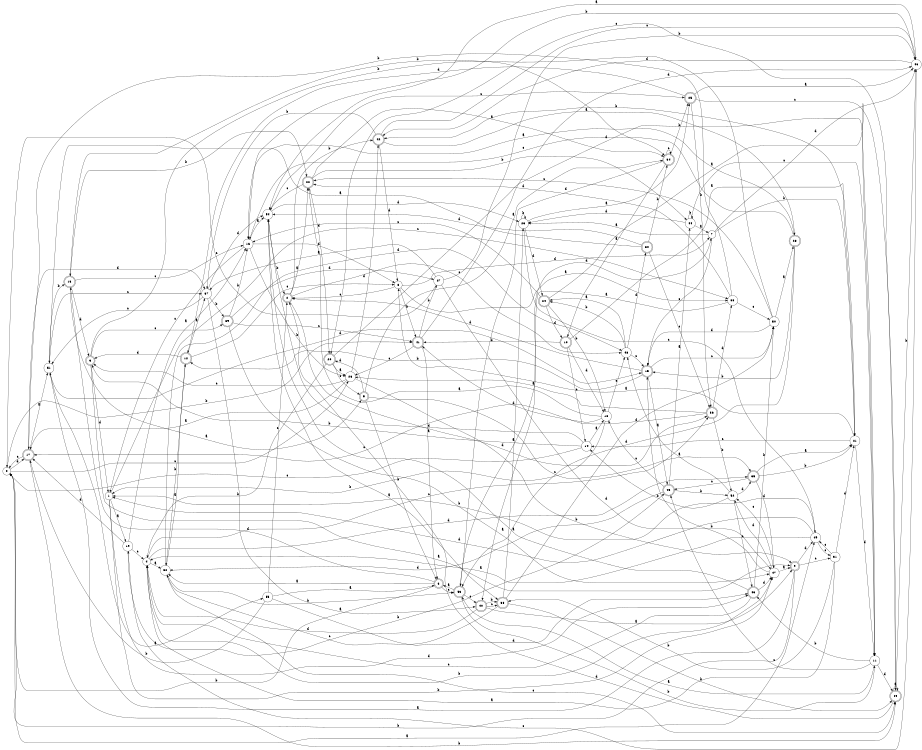 digraph n45_9 {
__start0 [label="" shape="none"];

rankdir=LR;
size="8,5";

s0 [style="filled", color="black", fillcolor="white" shape="circle", label="0"];
s1 [style="filled", color="black", fillcolor="white" shape="circle", label="1"];
s2 [style="rounded,filled", color="black", fillcolor="white" shape="doublecircle", label="2"];
s3 [style="rounded,filled", color="black", fillcolor="white" shape="doublecircle", label="3"];
s4 [style="filled", color="black", fillcolor="white" shape="circle", label="4"];
s5 [style="rounded,filled", color="black", fillcolor="white" shape="doublecircle", label="5"];
s6 [style="rounded,filled", color="black", fillcolor="white" shape="doublecircle", label="6"];
s7 [style="filled", color="black", fillcolor="white" shape="circle", label="7"];
s8 [style="filled", color="black", fillcolor="white" shape="circle", label="8"];
s9 [style="rounded,filled", color="black", fillcolor="white" shape="doublecircle", label="9"];
s10 [style="rounded,filled", color="black", fillcolor="white" shape="doublecircle", label="10"];
s11 [style="filled", color="black", fillcolor="white" shape="circle", label="11"];
s12 [style="rounded,filled", color="black", fillcolor="white" shape="doublecircle", label="12"];
s13 [style="rounded,filled", color="black", fillcolor="white" shape="doublecircle", label="13"];
s14 [style="filled", color="black", fillcolor="white" shape="circle", label="14"];
s15 [style="rounded,filled", color="black", fillcolor="white" shape="doublecircle", label="15"];
s16 [style="filled", color="black", fillcolor="white" shape="circle", label="16"];
s17 [style="rounded,filled", color="black", fillcolor="white" shape="doublecircle", label="17"];
s18 [style="filled", color="black", fillcolor="white" shape="circle", label="18"];
s19 [style="filled", color="black", fillcolor="white" shape="circle", label="19"];
s20 [style="rounded,filled", color="black", fillcolor="white" shape="doublecircle", label="20"];
s21 [style="filled", color="black", fillcolor="white" shape="circle", label="21"];
s22 [style="rounded,filled", color="black", fillcolor="white" shape="doublecircle", label="22"];
s23 [style="filled", color="black", fillcolor="white" shape="circle", label="23"];
s24 [style="rounded,filled", color="black", fillcolor="white" shape="doublecircle", label="24"];
s25 [style="rounded,filled", color="black", fillcolor="white" shape="doublecircle", label="25"];
s26 [style="filled", color="black", fillcolor="white" shape="circle", label="26"];
s27 [style="filled", color="black", fillcolor="white" shape="circle", label="27"];
s28 [style="rounded,filled", color="black", fillcolor="white" shape="doublecircle", label="28"];
s29 [style="rounded,filled", color="black", fillcolor="white" shape="doublecircle", label="29"];
s30 [style="rounded,filled", color="black", fillcolor="white" shape="doublecircle", label="30"];
s31 [style="filled", color="black", fillcolor="white" shape="circle", label="31"];
s32 [style="filled", color="black", fillcolor="white" shape="circle", label="32"];
s33 [style="filled", color="black", fillcolor="white" shape="circle", label="33"];
s34 [style="rounded,filled", color="black", fillcolor="white" shape="doublecircle", label="34"];
s35 [style="rounded,filled", color="black", fillcolor="white" shape="doublecircle", label="35"];
s36 [style="rounded,filled", color="black", fillcolor="white" shape="doublecircle", label="36"];
s37 [style="filled", color="black", fillcolor="white" shape="circle", label="37"];
s38 [style="rounded,filled", color="black", fillcolor="white" shape="doublecircle", label="38"];
s39 [style="rounded,filled", color="black", fillcolor="white" shape="doublecircle", label="39"];
s40 [style="rounded,filled", color="black", fillcolor="white" shape="doublecircle", label="40"];
s41 [style="rounded,filled", color="black", fillcolor="white" shape="doublecircle", label="41"];
s42 [style="rounded,filled", color="black", fillcolor="white" shape="doublecircle", label="42"];
s43 [style="rounded,filled", color="black", fillcolor="white" shape="doublecircle", label="43"];
s44 [style="filled", color="black", fillcolor="white" shape="circle", label="44"];
s45 [style="rounded,filled", color="black", fillcolor="white" shape="doublecircle", label="45"];
s46 [style="filled", color="black", fillcolor="white" shape="circle", label="46"];
s47 [style="filled", color="black", fillcolor="white" shape="circle", label="47"];
s48 [style="filled", color="black", fillcolor="white" shape="circle", label="48"];
s49 [style="filled", color="black", fillcolor="white" shape="circle", label="49"];
s50 [style="filled", color="black", fillcolor="white" shape="circle", label="50"];
s51 [style="filled", color="black", fillcolor="white" shape="circle", label="51"];
s52 [style="filled", color="black", fillcolor="white" shape="circle", label="52"];
s53 [style="rounded,filled", color="black", fillcolor="white" shape="doublecircle", label="53"];
s54 [style="filled", color="black", fillcolor="white" shape="circle", label="54"];
s55 [style="filled", color="black", fillcolor="white" shape="circle", label="55"];
s0 -> s49 [label="a"];
s0 -> s41 [label="b"];
s0 -> s26 [label="c"];
s0 -> s17 [label="d"];
s1 -> s19 [label="a"];
s1 -> s47 [label="b"];
s1 -> s33 [label="c"];
s1 -> s43 [label="d"];
s2 -> s22 [label="a"];
s2 -> s42 [label="b"];
s2 -> s48 [label="c"];
s2 -> s36 [label="d"];
s3 -> s9 [label="a"];
s3 -> s34 [label="b"];
s3 -> s39 [label="c"];
s3 -> s1 [label="d"];
s4 -> s32 [label="a"];
s4 -> s47 [label="b"];
s4 -> s36 [label="c"];
s4 -> s35 [label="d"];
s5 -> s34 [label="a"];
s5 -> s6 [label="b"];
s5 -> s35 [label="c"];
s5 -> s20 [label="d"];
s6 -> s32 [label="a"];
s6 -> s0 [label="b"];
s6 -> s53 [label="c"];
s6 -> s13 [label="d"];
s7 -> s23 [label="a"];
s7 -> s21 [label="b"];
s7 -> s15 [label="c"];
s7 -> s46 [label="d"];
s8 -> s33 [label="a"];
s8 -> s41 [label="b"];
s8 -> s2 [label="c"];
s8 -> s7 [label="d"];
s9 -> s51 [label="a"];
s9 -> s0 [label="b"];
s9 -> s31 [label="c"];
s9 -> s49 [label="d"];
s10 -> s21 [label="a"];
s10 -> s41 [label="b"];
s10 -> s14 [label="c"];
s10 -> s18 [label="d"];
s11 -> s53 [label="a"];
s11 -> s43 [label="b"];
s11 -> s45 [label="c"];
s11 -> s29 [label="d"];
s12 -> s37 [label="a"];
s12 -> s32 [label="b"];
s12 -> s8 [label="c"];
s12 -> s3 [label="d"];
s13 -> s5 [label="a"];
s13 -> s22 [label="b"];
s13 -> s16 [label="c"];
s13 -> s3 [label="d"];
s14 -> s18 [label="a"];
s14 -> s3 [label="b"];
s14 -> s0 [label="c"];
s14 -> s54 [label="d"];
s15 -> s45 [label="a"];
s15 -> s12 [label="b"];
s15 -> s50 [label="c"];
s15 -> s2 [label="d"];
s16 -> s54 [label="a"];
s16 -> s26 [label="b"];
s16 -> s1 [label="c"];
s16 -> s8 [label="d"];
s17 -> s51 [label="a"];
s17 -> s29 [label="b"];
s17 -> s0 [label="c"];
s17 -> s37 [label="d"];
s18 -> s22 [label="a"];
s18 -> s1 [label="b"];
s18 -> s48 [label="c"];
s18 -> s41 [label="d"];
s19 -> s16 [label="a"];
s19 -> s45 [label="b"];
s19 -> s4 [label="c"];
s19 -> s17 [label="d"];
s20 -> s26 [label="a"];
s20 -> s4 [label="b"];
s20 -> s5 [label="c"];
s20 -> s11 [label="d"];
s21 -> s8 [label="a"];
s21 -> s42 [label="b"];
s21 -> s14 [label="c"];
s21 -> s11 [label="d"];
s22 -> s34 [label="a"];
s22 -> s44 [label="b"];
s22 -> s54 [label="c"];
s22 -> s20 [label="d"];
s23 -> s25 [label="a"];
s23 -> s23 [label="b"];
s23 -> s49 [label="c"];
s23 -> s24 [label="d"];
s24 -> s11 [label="a"];
s24 -> s18 [label="b"];
s24 -> s16 [label="c"];
s24 -> s10 [label="d"];
s25 -> s46 [label="a"];
s25 -> s36 [label="b"];
s25 -> s29 [label="c"];
s25 -> s12 [label="d"];
s26 -> s17 [label="a"];
s26 -> s9 [label="b"];
s26 -> s3 [label="c"];
s26 -> s42 [label="d"];
s27 -> s37 [label="a"];
s27 -> s46 [label="b"];
s27 -> s0 [label="c"];
s27 -> s47 [label="d"];
s28 -> s16 [label="a"];
s28 -> s15 [label="b"];
s28 -> s16 [label="c"];
s28 -> s53 [label="d"];
s29 -> s29 [label="a"];
s29 -> s46 [label="b"];
s29 -> s20 [label="c"];
s29 -> s2 [label="d"];
s30 -> s51 [label="a"];
s30 -> s34 [label="b"];
s30 -> s36 [label="c"];
s30 -> s54 [label="d"];
s31 -> s4 [label="a"];
s31 -> s38 [label="b"];
s31 -> s49 [label="c"];
s31 -> s21 [label="d"];
s32 -> s12 [label="a"];
s32 -> s53 [label="b"];
s32 -> s29 [label="c"];
s32 -> s48 [label="d"];
s33 -> s40 [label="a"];
s33 -> s17 [label="b"];
s33 -> s50 [label="c"];
s33 -> s22 [label="d"];
s34 -> s10 [label="a"];
s34 -> s25 [label="b"];
s34 -> s34 [label="c"];
s34 -> s53 [label="d"];
s35 -> s21 [label="a"];
s35 -> s21 [label="b"];
s35 -> s45 [label="c"];
s35 -> s47 [label="d"];
s36 -> s26 [label="a"];
s36 -> s52 [label="b"];
s36 -> s17 [label="c"];
s36 -> s33 [label="d"];
s37 -> s40 [label="a"];
s37 -> s39 [label="b"];
s37 -> s51 [label="c"];
s37 -> s54 [label="d"];
s38 -> s23 [label="a"];
s38 -> s29 [label="b"];
s38 -> s32 [label="c"];
s38 -> s50 [label="d"];
s39 -> s47 [label="a"];
s39 -> s16 [label="b"];
s39 -> s41 [label="c"];
s39 -> s27 [label="d"];
s40 -> s9 [label="a"];
s40 -> s38 [label="b"];
s40 -> s38 [label="c"];
s40 -> s4 [label="d"];
s41 -> s6 [label="a"];
s41 -> s27 [label="b"];
s41 -> s26 [label="c"];
s41 -> s46 [label="d"];
s42 -> s28 [label="a"];
s42 -> s37 [label="b"];
s42 -> s46 [label="c"];
s42 -> s8 [label="d"];
s43 -> s54 [label="a"];
s43 -> s50 [label="b"];
s43 -> s4 [label="c"];
s43 -> s47 [label="d"];
s44 -> s7 [label="a"];
s44 -> s44 [label="b"];
s44 -> s11 [label="c"];
s44 -> s23 [label="d"];
s45 -> s44 [label="a"];
s45 -> s52 [label="b"];
s45 -> s18 [label="c"];
s45 -> s32 [label="d"];
s46 -> s54 [label="a"];
s46 -> s16 [label="b"];
s46 -> s19 [label="c"];
s46 -> s42 [label="d"];
s47 -> s9 [label="a"];
s47 -> s15 [label="b"];
s47 -> s52 [label="c"];
s47 -> s52 [label="d"];
s48 -> s24 [label="a"];
s48 -> s24 [label="b"];
s48 -> s15 [label="c"];
s48 -> s30 [label="d"];
s49 -> s4 [label="a"];
s49 -> s1 [label="b"];
s49 -> s31 [label="c"];
s49 -> s1 [label="d"];
s50 -> s28 [label="a"];
s50 -> s13 [label="b"];
s50 -> s22 [label="c"];
s50 -> s15 [label="d"];
s51 -> s55 [label="a"];
s51 -> s13 [label="b"];
s51 -> s37 [label="c"];
s51 -> s15 [label="d"];
s52 -> s48 [label="a"];
s52 -> s14 [label="b"];
s52 -> s43 [label="c"];
s52 -> s35 [label="d"];
s53 -> s6 [label="a"];
s53 -> s11 [label="b"];
s53 -> s40 [label="c"];
s53 -> s7 [label="d"];
s54 -> s38 [label="a"];
s54 -> s2 [label="b"];
s54 -> s25 [label="c"];
s54 -> s23 [label="d"];
s55 -> s6 [label="a"];
s55 -> s17 [label="b"];
s55 -> s2 [label="c"];
s55 -> s43 [label="d"];

}